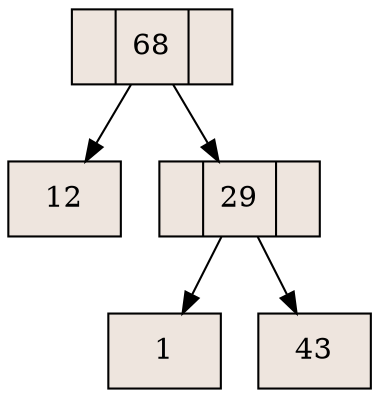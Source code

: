 digraph grafica{
rankdir=TB;
node [shape = record, style=filled, fillcolor=seashell2];
nodo68 [ label ="<C0>|68|<C1>"];
nodo12 [ label ="12"];
nodo68->nodo12
nodo29 [ label ="<C0>|29|<C1>"];
nodo1 [ label ="1"];
nodo29->nodo1
nodo43 [ label ="43"];
nodo29->nodo43
nodo68->nodo29
}
